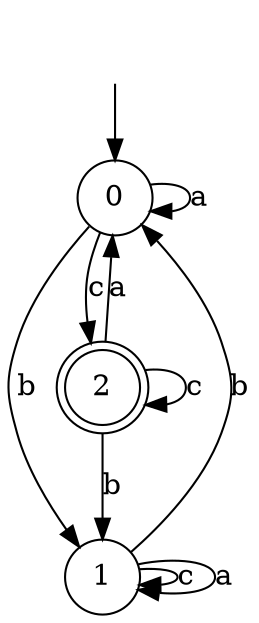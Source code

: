 digraph g {
__start [label=""shape=none]
	0[shape="circle" label="0"]
	1[shape="circle" label="1"]
	2[shape="doublecircle" label="2"]
__start -> 0
	0->2 [label="c"]
	0->0 [label="a"]
	0->1 [label="b"]
	1->1 [label="c"]
	1->1 [label="a"]
	1->0 [label="b"]
	2->2 [label="c"]
	2->0 [label="a"]
	2->1 [label="b"]
}